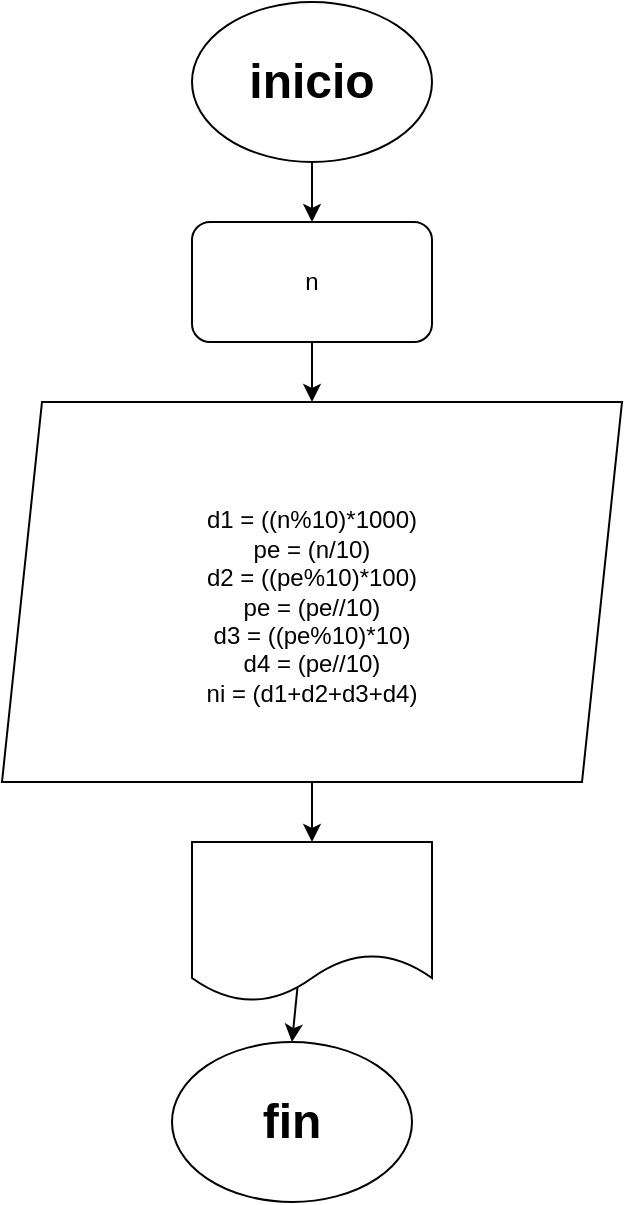 <mxfile>
    <diagram id="G3-M-UDRZAFc6PB9OQPU" name="Página-1">
        <mxGraphModel dx="662" dy="401" grid="1" gridSize="10" guides="1" tooltips="1" connect="1" arrows="1" fold="1" page="1" pageScale="1" pageWidth="827" pageHeight="1169" math="0" shadow="0">
            <root>
                <mxCell id="0"/>
                <mxCell id="1" parent="0"/>
                <mxCell id="11" style="edgeStyle=none;html=1;exitX=0.5;exitY=1;exitDx=0;exitDy=0;entryX=0.5;entryY=0;entryDx=0;entryDy=0;" edge="1" parent="1" source="3" target="5">
                    <mxGeometry relative="1" as="geometry"/>
                </mxCell>
                <mxCell id="3" value="&lt;h1&gt;inicio&lt;/h1&gt;" style="ellipse;whiteSpace=wrap;html=1;" vertex="1" parent="1">
                    <mxGeometry x="190" y="40" width="120" height="80" as="geometry"/>
                </mxCell>
                <mxCell id="9" style="edgeStyle=none;html=1;exitX=0.5;exitY=1;exitDx=0;exitDy=0;entryX=0.5;entryY=0;entryDx=0;entryDy=0;" edge="1" parent="1" source="4" target="6">
                    <mxGeometry relative="1" as="geometry"/>
                </mxCell>
                <mxCell id="4" value="&lt;br&gt;d1 = ((n%10)*1000)&lt;br&gt;pe = (n/10)&lt;br&gt;d2 = ((pe%10)*100)&lt;br&gt;pe = (pe//10)&lt;br&gt;d3 = ((pe%10)*10)&lt;br&gt;d4 = (pe//10)&lt;br&gt;ni = (d1+d2+d3+d4)" style="shape=parallelogram;perimeter=parallelogramPerimeter;whiteSpace=wrap;html=1;fixedSize=1;" vertex="1" parent="1">
                    <mxGeometry x="95" y="240" width="310" height="190" as="geometry"/>
                </mxCell>
                <mxCell id="10" style="edgeStyle=none;html=1;exitX=0.5;exitY=1;exitDx=0;exitDy=0;entryX=0.5;entryY=0;entryDx=0;entryDy=0;" edge="1" parent="1" source="5" target="4">
                    <mxGeometry relative="1" as="geometry"/>
                </mxCell>
                <mxCell id="5" value="n" style="rounded=1;whiteSpace=wrap;html=1;" vertex="1" parent="1">
                    <mxGeometry x="190" y="150" width="120" height="60" as="geometry"/>
                </mxCell>
                <mxCell id="8" style="edgeStyle=none;html=1;exitX=0.5;exitY=0;exitDx=0;exitDy=0;entryX=0.5;entryY=0;entryDx=0;entryDy=0;" edge="1" parent="1" source="6" target="7">
                    <mxGeometry relative="1" as="geometry"/>
                </mxCell>
                <mxCell id="6" value="" style="shape=document;whiteSpace=wrap;html=1;boundedLbl=1;" vertex="1" parent="1">
                    <mxGeometry x="190" y="460" width="120" height="80" as="geometry"/>
                </mxCell>
                <mxCell id="7" value="&lt;h1&gt;fin&lt;/h1&gt;" style="ellipse;whiteSpace=wrap;html=1;" vertex="1" parent="1">
                    <mxGeometry x="180" y="560" width="120" height="80" as="geometry"/>
                </mxCell>
            </root>
        </mxGraphModel>
    </diagram>
</mxfile>